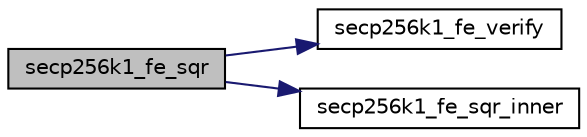 digraph "secp256k1_fe_sqr"
{
  edge [fontname="Helvetica",fontsize="10",labelfontname="Helvetica",labelfontsize="10"];
  node [fontname="Helvetica",fontsize="10",shape=record];
  rankdir="LR";
  Node61 [label="secp256k1_fe_sqr",height=0.2,width=0.4,color="black", fillcolor="grey75", style="filled", fontcolor="black"];
  Node61 -> Node62 [color="midnightblue",fontsize="10",style="solid",fontname="Helvetica"];
  Node62 [label="secp256k1_fe_verify",height=0.2,width=0.4,color="black", fillcolor="white", style="filled",URL="$d7/dfb/field__10x26__impl_8h.html#a52fb44274d87bef8800379942f4424a1"];
  Node61 -> Node63 [color="midnightblue",fontsize="10",style="solid",fontname="Helvetica"];
  Node63 [label="secp256k1_fe_sqr_inner",height=0.2,width=0.4,color="black", fillcolor="white", style="filled",URL="$d7/dfb/field__10x26__impl_8h.html#a1fe3bc54e672c16e7473dcb1145edb29"];
}
